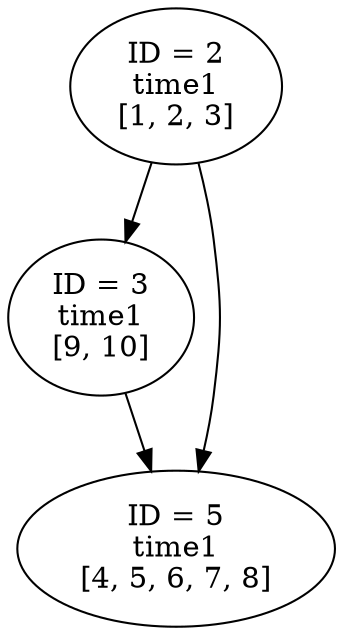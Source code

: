 // sccGraph1
digraph {
	3 [label="ID = 3
time1
[9, 10]"]
	2 [label="ID = 2
time1
[1, 2, 3]"]
	5 [label="ID = 5
time1
[4, 5, 6, 7, 8]"]
	3 -> 5
	2 -> 3
	2 -> 5
}
